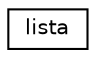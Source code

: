 digraph "Graphical Class Hierarchy"
{
  edge [fontname="Helvetica",fontsize="10",labelfontname="Helvetica",labelfontsize="10"];
  node [fontname="Helvetica",fontsize="10",shape=record];
  rankdir="LR";
  Node0 [label="lista",height=0.2,width=0.4,color="black", fillcolor="white", style="filled",URL="$structlista.html"];
}
